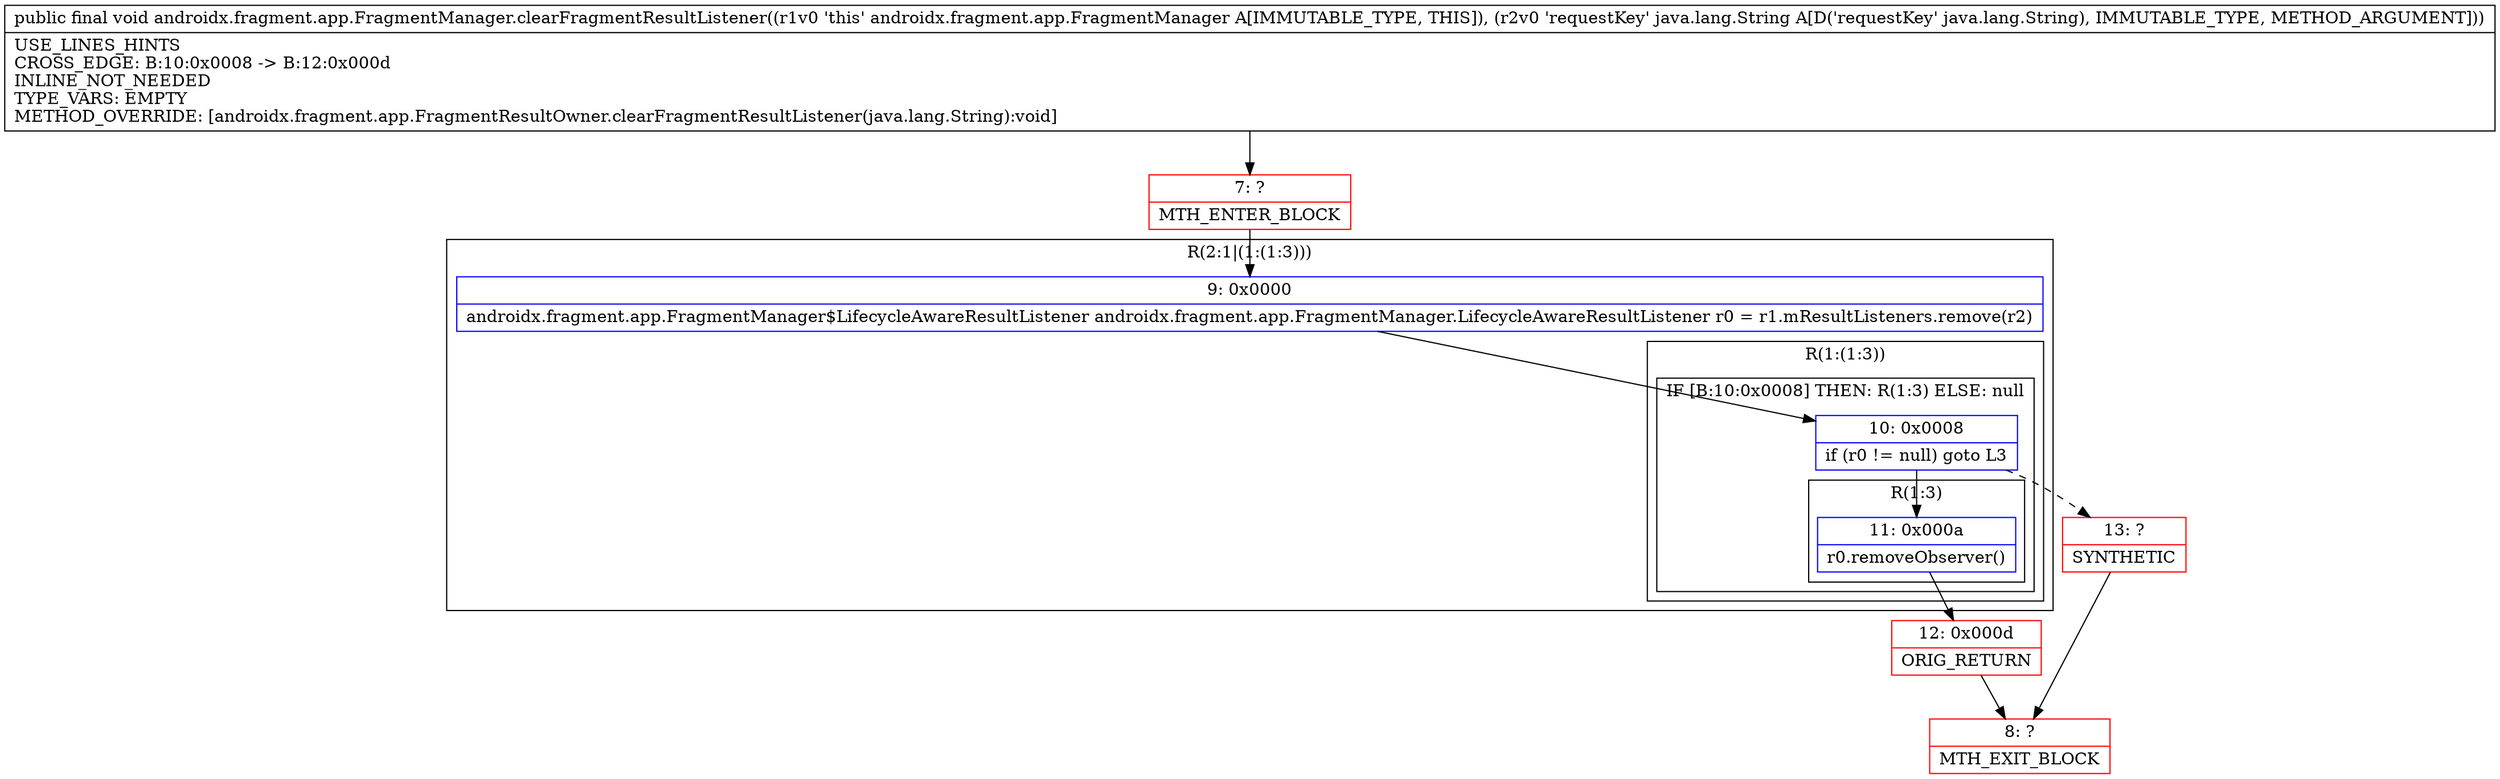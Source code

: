 digraph "CFG forandroidx.fragment.app.FragmentManager.clearFragmentResultListener(Ljava\/lang\/String;)V" {
subgraph cluster_Region_1106539448 {
label = "R(2:1|(1:(1:3)))";
node [shape=record,color=blue];
Node_9 [shape=record,label="{9\:\ 0x0000|androidx.fragment.app.FragmentManager$LifecycleAwareResultListener androidx.fragment.app.FragmentManager.LifecycleAwareResultListener r0 = r1.mResultListeners.remove(r2)\l}"];
subgraph cluster_Region_1964192598 {
label = "R(1:(1:3))";
node [shape=record,color=blue];
subgraph cluster_IfRegion_1536174145 {
label = "IF [B:10:0x0008] THEN: R(1:3) ELSE: null";
node [shape=record,color=blue];
Node_10 [shape=record,label="{10\:\ 0x0008|if (r0 != null) goto L3\l}"];
subgraph cluster_Region_1141064469 {
label = "R(1:3)";
node [shape=record,color=blue];
Node_11 [shape=record,label="{11\:\ 0x000a|r0.removeObserver()\l}"];
}
}
}
}
Node_7 [shape=record,color=red,label="{7\:\ ?|MTH_ENTER_BLOCK\l}"];
Node_12 [shape=record,color=red,label="{12\:\ 0x000d|ORIG_RETURN\l}"];
Node_8 [shape=record,color=red,label="{8\:\ ?|MTH_EXIT_BLOCK\l}"];
Node_13 [shape=record,color=red,label="{13\:\ ?|SYNTHETIC\l}"];
MethodNode[shape=record,label="{public final void androidx.fragment.app.FragmentManager.clearFragmentResultListener((r1v0 'this' androidx.fragment.app.FragmentManager A[IMMUTABLE_TYPE, THIS]), (r2v0 'requestKey' java.lang.String A[D('requestKey' java.lang.String), IMMUTABLE_TYPE, METHOD_ARGUMENT]))  | USE_LINES_HINTS\lCROSS_EDGE: B:10:0x0008 \-\> B:12:0x000d\lINLINE_NOT_NEEDED\lTYPE_VARS: EMPTY\lMETHOD_OVERRIDE: [androidx.fragment.app.FragmentResultOwner.clearFragmentResultListener(java.lang.String):void]\l}"];
MethodNode -> Node_7;Node_9 -> Node_10;
Node_10 -> Node_11;
Node_10 -> Node_13[style=dashed];
Node_11 -> Node_12;
Node_7 -> Node_9;
Node_12 -> Node_8;
Node_13 -> Node_8;
}

